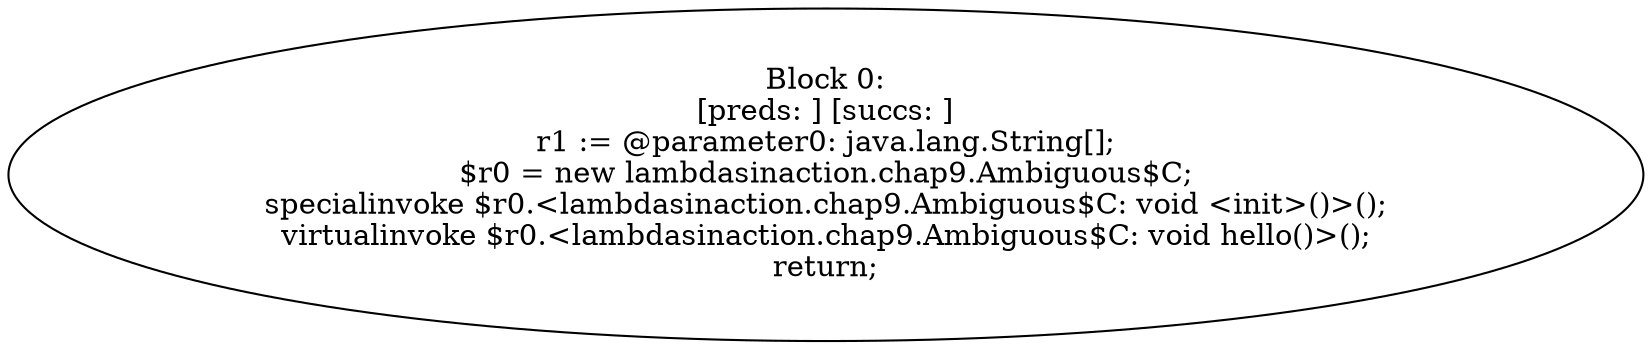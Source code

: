 digraph "unitGraph" {
    "Block 0:
[preds: ] [succs: ]
r1 := @parameter0: java.lang.String[];
$r0 = new lambdasinaction.chap9.Ambiguous$C;
specialinvoke $r0.<lambdasinaction.chap9.Ambiguous$C: void <init>()>();
virtualinvoke $r0.<lambdasinaction.chap9.Ambiguous$C: void hello()>();
return;
"
}
